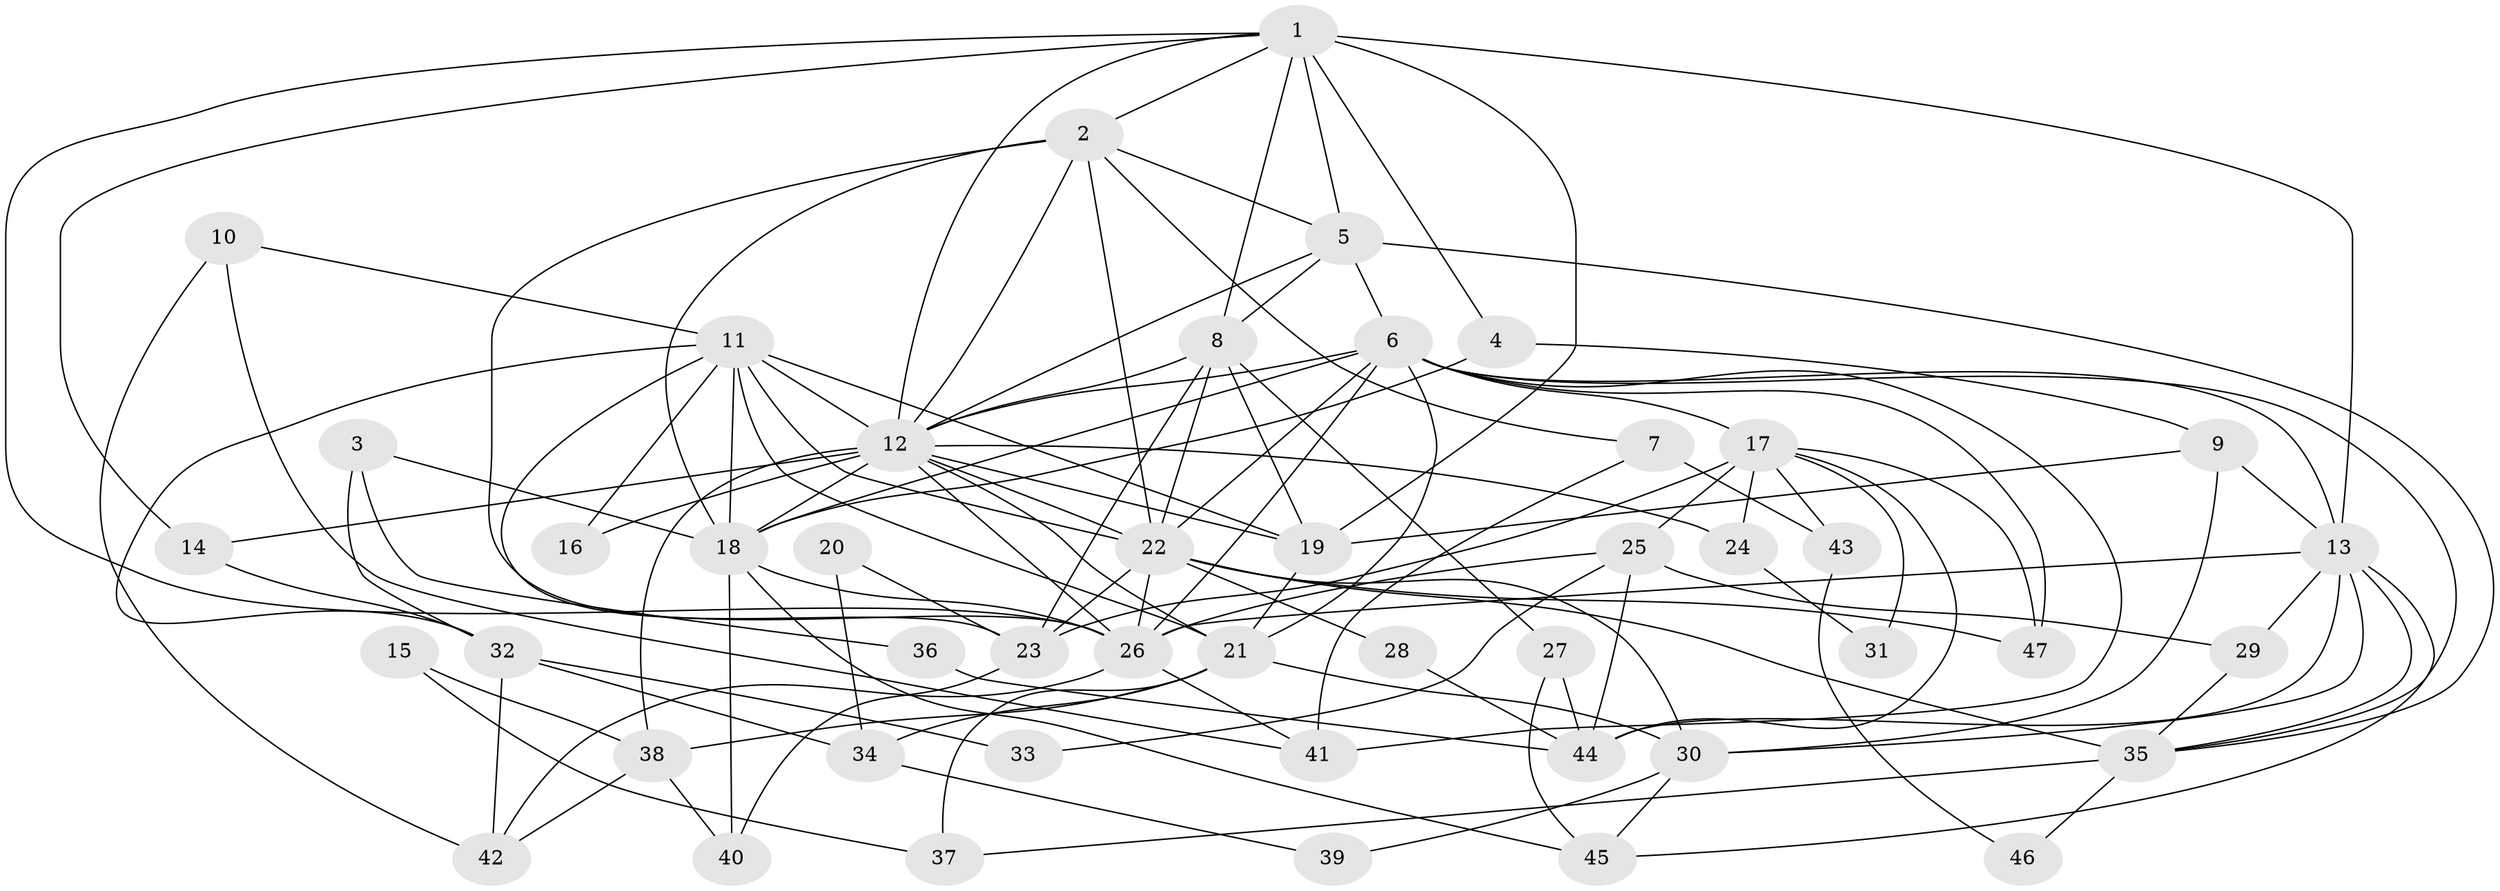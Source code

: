 // original degree distribution, {7: 0.031914893617021274, 3: 0.30851063829787234, 6: 0.0851063829787234, 4: 0.24468085106382978, 5: 0.19148936170212766, 2: 0.11702127659574468, 8: 0.02127659574468085}
// Generated by graph-tools (version 1.1) at 2025/36/03/09/25 02:36:08]
// undirected, 47 vertices, 120 edges
graph export_dot {
graph [start="1"]
  node [color=gray90,style=filled];
  1;
  2;
  3;
  4;
  5;
  6;
  7;
  8;
  9;
  10;
  11;
  12;
  13;
  14;
  15;
  16;
  17;
  18;
  19;
  20;
  21;
  22;
  23;
  24;
  25;
  26;
  27;
  28;
  29;
  30;
  31;
  32;
  33;
  34;
  35;
  36;
  37;
  38;
  39;
  40;
  41;
  42;
  43;
  44;
  45;
  46;
  47;
  1 -- 2 [weight=1.0];
  1 -- 4 [weight=1.0];
  1 -- 5 [weight=1.0];
  1 -- 8 [weight=1.0];
  1 -- 12 [weight=1.0];
  1 -- 13 [weight=2.0];
  1 -- 14 [weight=1.0];
  1 -- 19 [weight=1.0];
  1 -- 26 [weight=1.0];
  2 -- 5 [weight=1.0];
  2 -- 7 [weight=1.0];
  2 -- 12 [weight=1.0];
  2 -- 18 [weight=1.0];
  2 -- 22 [weight=1.0];
  2 -- 26 [weight=1.0];
  3 -- 18 [weight=1.0];
  3 -- 32 [weight=1.0];
  3 -- 36 [weight=1.0];
  4 -- 9 [weight=1.0];
  4 -- 18 [weight=1.0];
  5 -- 6 [weight=1.0];
  5 -- 8 [weight=2.0];
  5 -- 12 [weight=1.0];
  5 -- 35 [weight=1.0];
  6 -- 12 [weight=1.0];
  6 -- 13 [weight=1.0];
  6 -- 17 [weight=2.0];
  6 -- 18 [weight=1.0];
  6 -- 21 [weight=1.0];
  6 -- 22 [weight=2.0];
  6 -- 26 [weight=1.0];
  6 -- 35 [weight=1.0];
  6 -- 41 [weight=2.0];
  6 -- 47 [weight=1.0];
  7 -- 41 [weight=1.0];
  7 -- 43 [weight=1.0];
  8 -- 12 [weight=1.0];
  8 -- 19 [weight=1.0];
  8 -- 22 [weight=2.0];
  8 -- 23 [weight=1.0];
  8 -- 27 [weight=1.0];
  9 -- 13 [weight=1.0];
  9 -- 19 [weight=1.0];
  9 -- 30 [weight=1.0];
  10 -- 11 [weight=1.0];
  10 -- 41 [weight=1.0];
  10 -- 42 [weight=1.0];
  11 -- 12 [weight=2.0];
  11 -- 16 [weight=1.0];
  11 -- 18 [weight=1.0];
  11 -- 19 [weight=1.0];
  11 -- 21 [weight=1.0];
  11 -- 22 [weight=1.0];
  11 -- 23 [weight=1.0];
  11 -- 32 [weight=1.0];
  12 -- 14 [weight=1.0];
  12 -- 16 [weight=1.0];
  12 -- 18 [weight=1.0];
  12 -- 19 [weight=2.0];
  12 -- 21 [weight=1.0];
  12 -- 22 [weight=3.0];
  12 -- 24 [weight=1.0];
  12 -- 26 [weight=1.0];
  12 -- 38 [weight=1.0];
  13 -- 26 [weight=1.0];
  13 -- 29 [weight=1.0];
  13 -- 30 [weight=1.0];
  13 -- 35 [weight=1.0];
  13 -- 44 [weight=1.0];
  13 -- 45 [weight=1.0];
  14 -- 32 [weight=1.0];
  15 -- 37 [weight=1.0];
  15 -- 38 [weight=1.0];
  17 -- 23 [weight=1.0];
  17 -- 24 [weight=1.0];
  17 -- 25 [weight=1.0];
  17 -- 31 [weight=1.0];
  17 -- 43 [weight=1.0];
  17 -- 44 [weight=1.0];
  17 -- 47 [weight=1.0];
  18 -- 26 [weight=2.0];
  18 -- 40 [weight=1.0];
  18 -- 45 [weight=1.0];
  19 -- 21 [weight=1.0];
  20 -- 23 [weight=1.0];
  20 -- 34 [weight=1.0];
  21 -- 30 [weight=1.0];
  21 -- 34 [weight=1.0];
  21 -- 37 [weight=1.0];
  21 -- 38 [weight=1.0];
  22 -- 23 [weight=1.0];
  22 -- 26 [weight=1.0];
  22 -- 28 [weight=1.0];
  22 -- 30 [weight=1.0];
  22 -- 35 [weight=2.0];
  22 -- 47 [weight=2.0];
  23 -- 40 [weight=1.0];
  24 -- 31 [weight=1.0];
  25 -- 26 [weight=1.0];
  25 -- 29 [weight=1.0];
  25 -- 33 [weight=1.0];
  25 -- 44 [weight=1.0];
  26 -- 41 [weight=1.0];
  26 -- 42 [weight=1.0];
  27 -- 44 [weight=1.0];
  27 -- 45 [weight=1.0];
  28 -- 44 [weight=1.0];
  29 -- 35 [weight=1.0];
  30 -- 39 [weight=1.0];
  30 -- 45 [weight=1.0];
  32 -- 33 [weight=1.0];
  32 -- 34 [weight=1.0];
  32 -- 42 [weight=1.0];
  34 -- 39 [weight=1.0];
  35 -- 37 [weight=1.0];
  35 -- 46 [weight=1.0];
  36 -- 44 [weight=1.0];
  38 -- 40 [weight=1.0];
  38 -- 42 [weight=1.0];
  43 -- 46 [weight=1.0];
}
